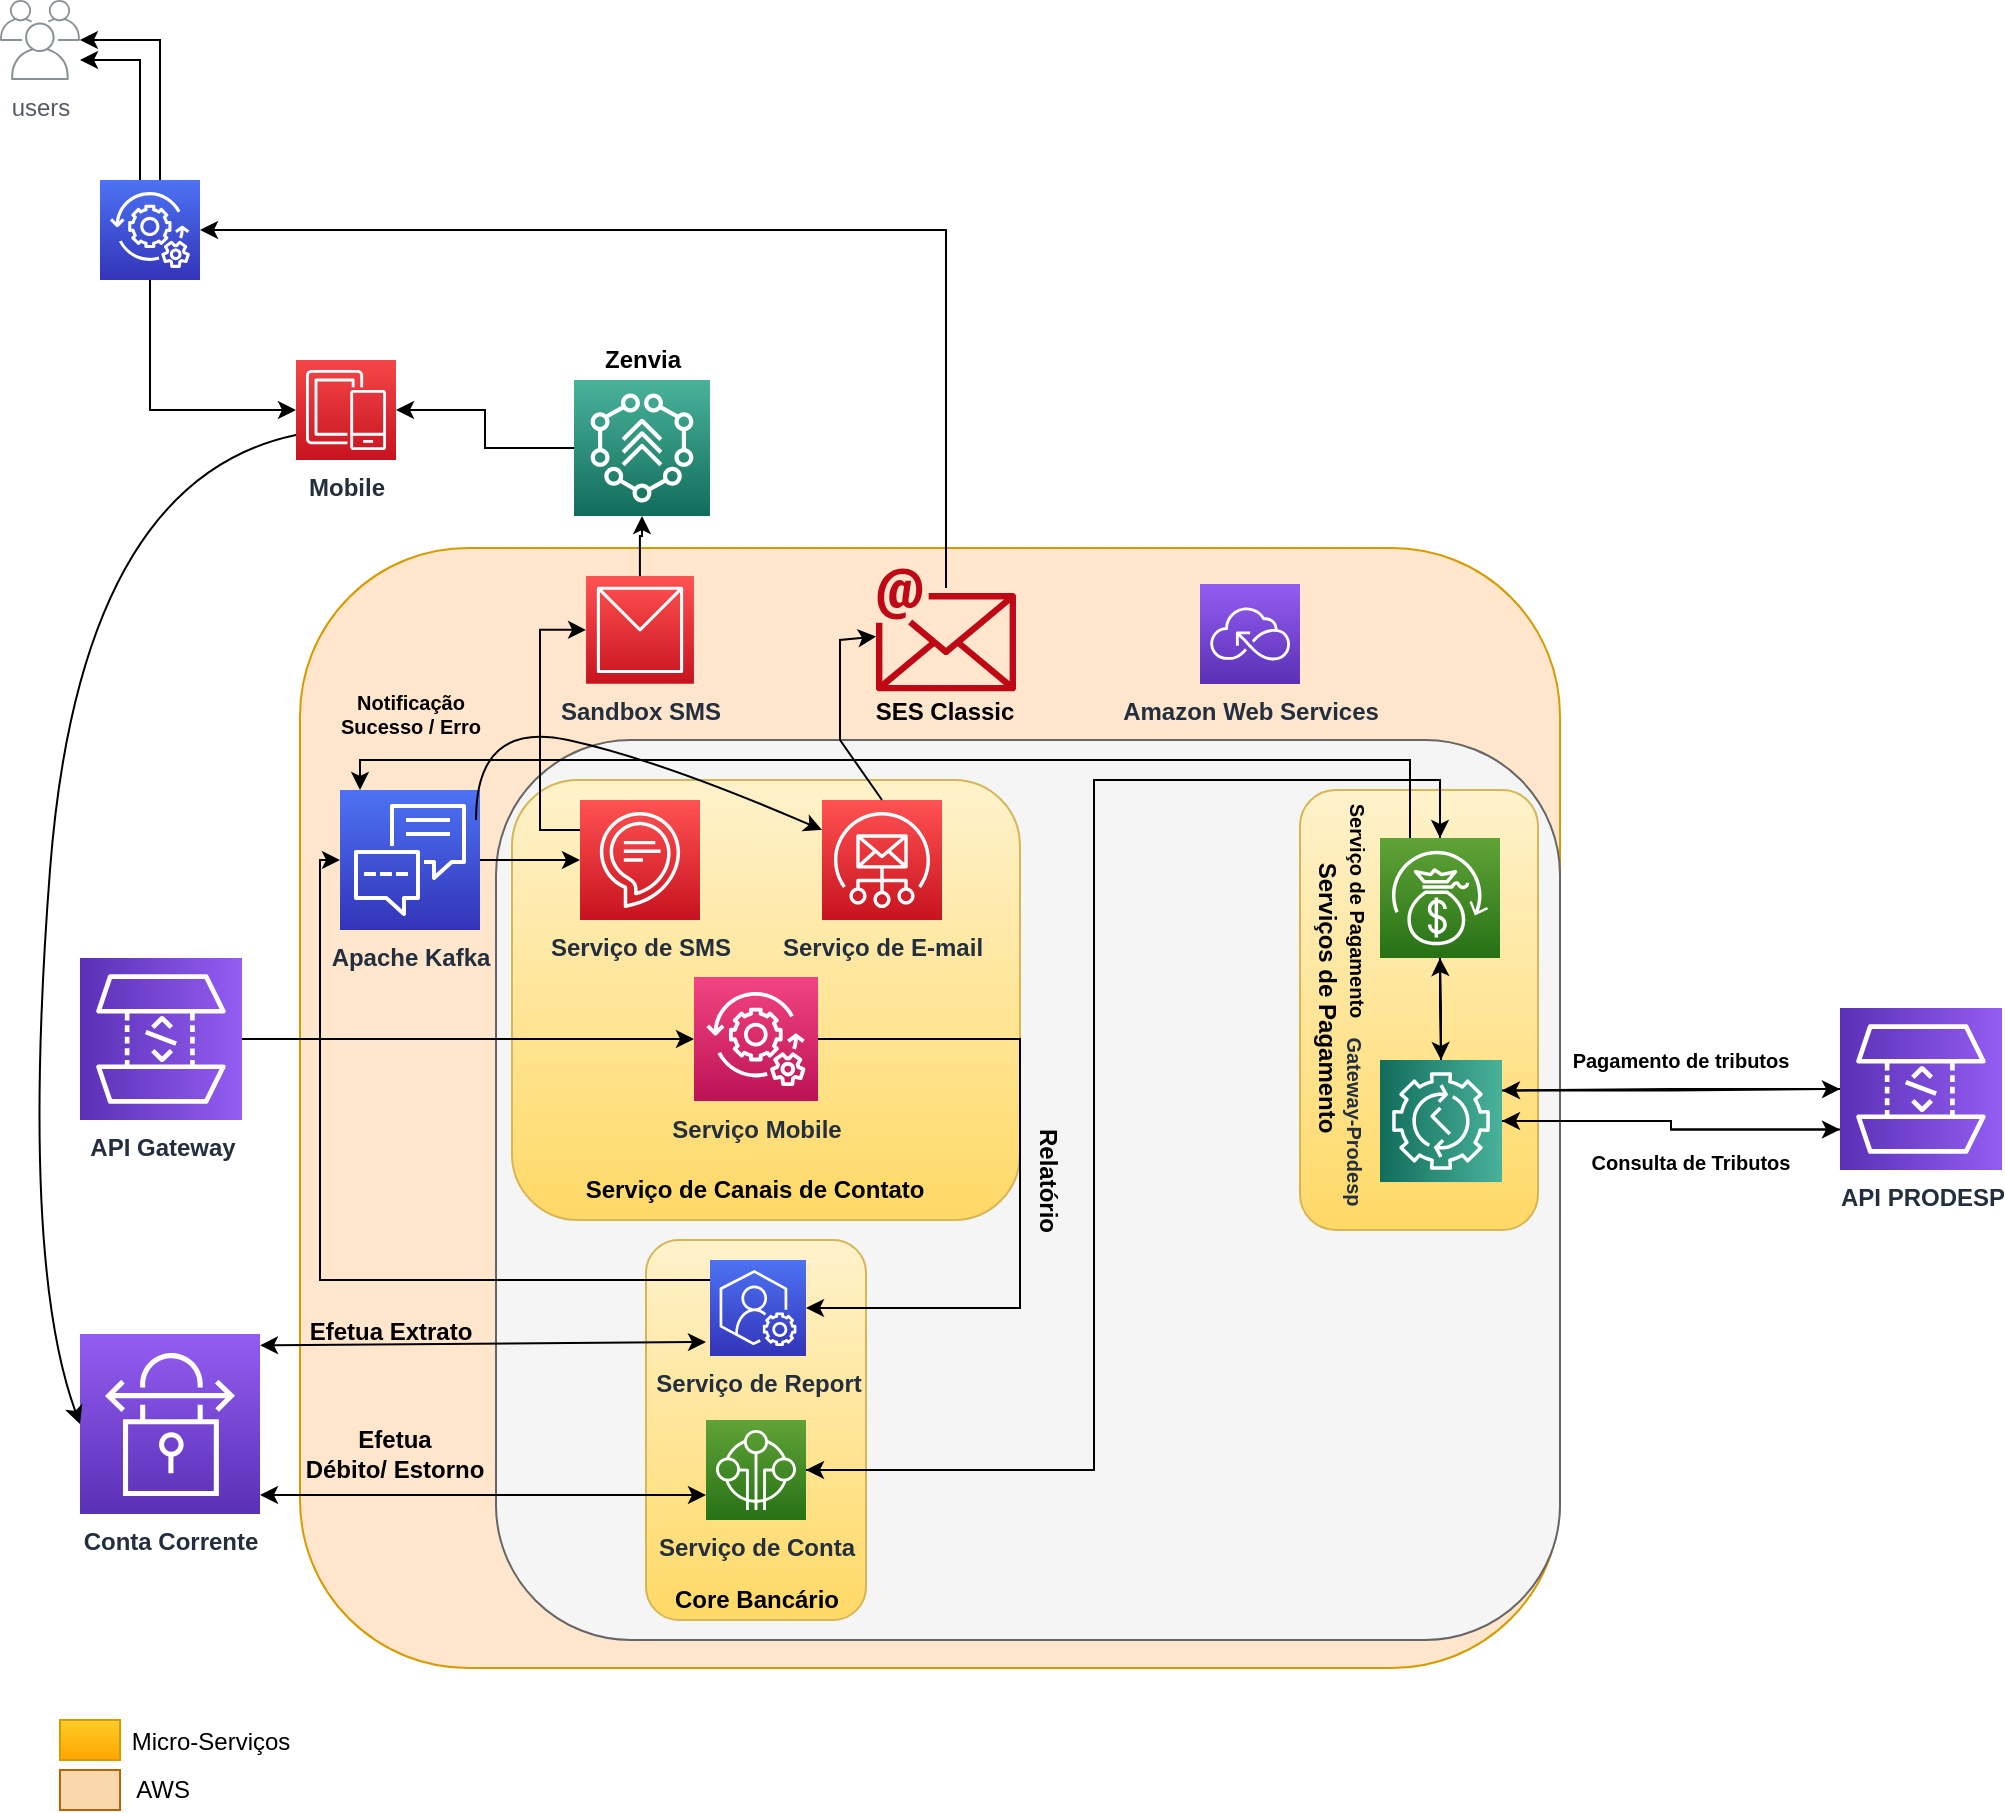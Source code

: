 <mxfile version="16.2.4" type="github">
  <diagram id="jTAJRtiviT8hBtKBQoAz" name="Page-1">
    <mxGraphModel dx="1422" dy="794" grid="1" gridSize="10" guides="1" tooltips="1" connect="1" arrows="1" fold="1" page="1" pageScale="1" pageWidth="850" pageHeight="1100" math="0" shadow="0">
      <root>
        <mxCell id="0" />
        <mxCell id="1" parent="0" />
        <mxCell id="WUm8NI64qV-XtA0xntOc-8" value="" style="rounded=1;whiteSpace=wrap;html=1;fillColor=#ffe6cc;strokeColor=#d79b00;fontStyle=1" parent="1" vertex="1">
          <mxGeometry x="160" y="294" width="630" height="560" as="geometry" />
        </mxCell>
        <mxCell id="WUm8NI64qV-XtA0xntOc-9" value="Mobile&lt;br&gt;" style="sketch=0;points=[[0,0,0],[0.25,0,0],[0.5,0,0],[0.75,0,0],[1,0,0],[0,1,0],[0.25,1,0],[0.5,1,0],[0.75,1,0],[1,1,0],[0,0.25,0],[0,0.5,0],[0,0.75,0],[1,0.25,0],[1,0.5,0],[1,0.75,0]];outlineConnect=0;fontColor=#232F3E;gradientColor=#F54749;gradientDirection=north;fillColor=#C7131F;strokeColor=#ffffff;dashed=0;verticalLabelPosition=bottom;verticalAlign=top;align=center;html=1;fontSize=12;fontStyle=1;aspect=fixed;shape=mxgraph.aws4.resourceIcon;resIcon=mxgraph.aws4.mobile;" parent="1" vertex="1">
          <mxGeometry x="158" y="200" width="50" height="50" as="geometry" />
        </mxCell>
        <mxCell id="WUm8NI64qV-XtA0xntOc-21" style="edgeStyle=orthogonalEdgeStyle;rounded=0;orthogonalLoop=1;jettySize=auto;html=1;" parent="1" source="WUm8NI64qV-XtA0xntOc-10" target="WUm8NI64qV-XtA0xntOc-18" edge="1">
          <mxGeometry relative="1" as="geometry">
            <Array as="points">
              <mxPoint x="90" y="140" />
              <mxPoint x="90" y="40" />
            </Array>
          </mxGeometry>
        </mxCell>
        <mxCell id="WUm8NI64qV-XtA0xntOc-22" style="edgeStyle=orthogonalEdgeStyle;rounded=0;orthogonalLoop=1;jettySize=auto;html=1;entryX=1.001;entryY=0.75;entryDx=0;entryDy=0;entryPerimeter=0;" parent="1" source="WUm8NI64qV-XtA0xntOc-10" target="WUm8NI64qV-XtA0xntOc-18" edge="1">
          <mxGeometry relative="1" as="geometry">
            <mxPoint x="60" y="50" as="targetPoint" />
            <Array as="points">
              <mxPoint x="80" y="130" />
              <mxPoint x="80" y="50" />
            </Array>
          </mxGeometry>
        </mxCell>
        <mxCell id="a-TNvxgOsw7faXksnlnq-71" style="edgeStyle=orthogonalEdgeStyle;rounded=0;orthogonalLoop=1;jettySize=auto;html=1;exitX=0.5;exitY=1;exitDx=0;exitDy=0;exitPerimeter=0;entryX=0;entryY=0.5;entryDx=0;entryDy=0;entryPerimeter=0;fontSize=10;" parent="1" source="WUm8NI64qV-XtA0xntOc-10" target="WUm8NI64qV-XtA0xntOc-9" edge="1">
          <mxGeometry relative="1" as="geometry" />
        </mxCell>
        <mxCell id="WUm8NI64qV-XtA0xntOc-10" value="" style="sketch=0;points=[[0,0,0],[0.25,0,0],[0.5,0,0],[0.75,0,0],[1,0,0],[0,1,0],[0.25,1,0],[0.5,1,0],[0.75,1,0],[1,1,0],[0,0.25,0],[0,0.5,0],[0,0.75,0],[1,0.25,0],[1,0.5,0],[1,0.75,0]];outlineConnect=0;fontColor=#232F3E;gradientColor=#4D72F3;gradientDirection=north;fillColor=#3334B9;strokeColor=#ffffff;dashed=0;verticalLabelPosition=bottom;verticalAlign=top;align=center;html=1;fontSize=12;fontStyle=0;aspect=fixed;shape=mxgraph.aws4.resourceIcon;resIcon=mxgraph.aws4.managed_services;" parent="1" vertex="1">
          <mxGeometry x="60" y="110" width="50" height="50" as="geometry" />
        </mxCell>
        <mxCell id="WUm8NI64qV-XtA0xntOc-13" value="" style="rounded=1;whiteSpace=wrap;html=1;fillColor=#f5f5f5;fontColor=#333333;strokeColor=#666666;fontStyle=1" parent="1" vertex="1">
          <mxGeometry x="258" y="390" width="532" height="450" as="geometry" />
        </mxCell>
        <mxCell id="WUm8NI64qV-XtA0xntOc-18" value="users" style="sketch=0;outlineConnect=0;gradientColor=none;fontColor=#545B64;strokeColor=none;fillColor=#879196;dashed=0;verticalLabelPosition=bottom;verticalAlign=top;align=center;html=1;fontSize=12;fontStyle=0;aspect=fixed;shape=mxgraph.aws4.illustration_users;pointerEvents=1" parent="1" vertex="1">
          <mxGeometry x="10" y="20" width="40" height="40" as="geometry" />
        </mxCell>
        <mxCell id="WUm8NI64qV-XtA0xntOc-32" value="" style="rounded=1;whiteSpace=wrap;html=1;fillColor=#fff2cc;strokeColor=#d6b656;fontStyle=1;gradientColor=#ffd966;" parent="1" vertex="1">
          <mxGeometry x="266" y="410" width="254" height="220" as="geometry" />
        </mxCell>
        <mxCell id="WUm8NI64qV-XtA0xntOc-33" value="" style="rounded=1;whiteSpace=wrap;html=1;fillColor=#fff2cc;strokeColor=#d6b656;fontStyle=1;gradientColor=#ffd966;" parent="1" vertex="1">
          <mxGeometry x="660" y="415" width="119" height="220" as="geometry" />
        </mxCell>
        <mxCell id="WUm8NI64qV-XtA0xntOc-34" value="" style="rounded=1;whiteSpace=wrap;html=1;fillColor=#fff2cc;strokeColor=#d6b656;fontStyle=1;gradientColor=#ffd966;" parent="1" vertex="1">
          <mxGeometry x="333" y="640" width="110" height="190" as="geometry" />
        </mxCell>
        <mxCell id="WUm8NI64qV-XtA0xntOc-37" value="Serviço de E-mail" style="sketch=0;points=[[0,0,0],[0.25,0,0],[0.5,0,0],[0.75,0,0],[1,0,0],[0,1,0],[0.25,1,0],[0.5,1,0],[0.75,1,0],[1,1,0],[0,0.25,0],[0,0.5,0],[0,0.75,0],[1,0.25,0],[1,0.5,0],[1,0.75,0]];outlineConnect=0;fontColor=#232F3E;gradientColor=#FF5252;gradientDirection=north;fillColor=#C7131F;strokeColor=#ffffff;dashed=0;verticalLabelPosition=bottom;verticalAlign=top;align=center;html=1;fontSize=12;fontStyle=1;aspect=fixed;shape=mxgraph.aws4.resourceIcon;resIcon=mxgraph.aws4.simple_email_service;" parent="1" vertex="1">
          <mxGeometry x="421" y="420" width="60" height="60" as="geometry" />
        </mxCell>
        <mxCell id="a-TNvxgOsw7faXksnlnq-72" style="edgeStyle=orthogonalEdgeStyle;rounded=0;orthogonalLoop=1;jettySize=auto;html=1;entryX=1;entryY=0.5;entryDx=0;entryDy=0;entryPerimeter=0;fontSize=10;" parent="1" source="WUm8NI64qV-XtA0xntOc-39" target="WUm8NI64qV-XtA0xntOc-10" edge="1">
          <mxGeometry relative="1" as="geometry">
            <Array as="points">
              <mxPoint x="483" y="135" />
            </Array>
          </mxGeometry>
        </mxCell>
        <mxCell id="WUm8NI64qV-XtA0xntOc-39" value="" style="sketch=0;outlineConnect=0;fontColor=#232F3E;gradientColor=none;fillColor=#BF0816;strokeColor=none;dashed=0;verticalLabelPosition=bottom;verticalAlign=top;align=center;html=1;fontSize=12;fontStyle=1;aspect=fixed;shape=mxgraph.aws4.email;" parent="1" vertex="1">
          <mxGeometry x="448" y="304" width="70" height="61.91" as="geometry" />
        </mxCell>
        <mxCell id="a-TNvxgOsw7faXksnlnq-2" style="edgeStyle=orthogonalEdgeStyle;rounded=0;orthogonalLoop=1;jettySize=auto;html=1;entryX=0;entryY=0.5;entryDx=0;entryDy=0;entryPerimeter=0;fontStyle=1" parent="1" source="WUm8NI64qV-XtA0xntOc-41" target="WUm8NI64qV-XtA0xntOc-51" edge="1">
          <mxGeometry relative="1" as="geometry" />
        </mxCell>
        <mxCell id="WUm8NI64qV-XtA0xntOc-41" value="API Gateway" style="sketch=0;points=[[0,0,0],[0.25,0,0],[0.5,0,0],[0.75,0,0],[1,0,0],[0,1,0],[0.25,1,0],[0.5,1,0],[0.75,1,0],[1,1,0],[0,0.25,0],[0,0.5,0],[0,0.75,0],[1,0.25,0],[1,0.5,0],[1,0.75,0]];outlineConnect=0;fontColor=#232F3E;gradientColor=#945DF2;gradientDirection=north;fillColor=#5A30B5;strokeColor=#ffffff;dashed=0;verticalLabelPosition=bottom;verticalAlign=top;align=center;html=1;fontSize=12;fontStyle=1;aspect=fixed;shape=mxgraph.aws4.resourceIcon;resIcon=mxgraph.aws4.api_gateway;rotation=0;direction=south;" parent="1" vertex="1">
          <mxGeometry x="50" y="499" width="81" height="81" as="geometry" />
        </mxCell>
        <mxCell id="WUm8NI64qV-XtA0xntOc-45" value="Amazon Web Services" style="sketch=0;points=[[0,0,0],[0.25,0,0],[0.5,0,0],[0.75,0,0],[1,0,0],[0,1,0],[0.25,1,0],[0.5,1,0],[0.75,1,0],[1,1,0],[0,0.25,0],[0,0.5,0],[0,0.75,0],[1,0.25,0],[1,0.5,0],[1,0.75,0]];outlineConnect=0;fontColor=#232F3E;gradientColor=#945DF2;gradientDirection=north;fillColor=#5A30B5;strokeColor=#ffffff;dashed=0;verticalLabelPosition=bottom;verticalAlign=top;align=center;html=1;fontSize=12;fontStyle=1;aspect=fixed;shape=mxgraph.aws4.resourceIcon;resIcon=mxgraph.aws4.serverless;" parent="1" vertex="1">
          <mxGeometry x="610" y="311.97" width="50" height="50" as="geometry" />
        </mxCell>
        <mxCell id="a-TNvxgOsw7faXksnlnq-75" style="edgeStyle=orthogonalEdgeStyle;rounded=0;orthogonalLoop=1;jettySize=auto;html=1;entryX=0.5;entryY=1;entryDx=0;entryDy=0;entryPerimeter=0;fontSize=10;" parent="1" source="WUm8NI64qV-XtA0xntOc-48" target="a-TNvxgOsw7faXksnlnq-74" edge="1">
          <mxGeometry relative="1" as="geometry" />
        </mxCell>
        <mxCell id="WUm8NI64qV-XtA0xntOc-48" value="Sandbox SMS" style="sketch=0;points=[[0,0,0],[0.25,0,0],[0.5,0,0],[0.75,0,0],[1,0,0],[0,1,0],[0.25,1,0],[0.5,1,0],[0.75,1,0],[1,1,0],[0,0.25,0],[0,0.5,0],[0,0.75,0],[1,0.25,0],[1,0.5,0],[1,0.75,0]];outlineConnect=0;fontColor=#232F3E;gradientColor=#FF5252;gradientDirection=north;fillColor=#C7131F;strokeColor=#ffffff;dashed=0;verticalLabelPosition=bottom;verticalAlign=top;align=center;html=1;fontSize=12;fontStyle=1;aspect=fixed;shape=mxgraph.aws4.resourceIcon;resIcon=mxgraph.aws4.workmail;" parent="1" vertex="1">
          <mxGeometry x="303.03" y="307.97" width="53.94" height="53.94" as="geometry" />
        </mxCell>
        <mxCell id="a-TNvxgOsw7faXksnlnq-3" style="edgeStyle=orthogonalEdgeStyle;rounded=0;orthogonalLoop=1;jettySize=auto;html=1;fontStyle=1" parent="1" source="WUm8NI64qV-XtA0xntOc-50" target="a-TNvxgOsw7faXksnlnq-1" edge="1">
          <mxGeometry relative="1" as="geometry" />
        </mxCell>
        <mxCell id="WUm8NI64qV-XtA0xntOc-50" value="Apache Kafka" style="sketch=0;points=[[0,0,0],[0.25,0,0],[0.5,0,0],[0.75,0,0],[1,0,0],[0,1,0],[0.25,1,0],[0.5,1,0],[0.75,1,0],[1,1,0],[0,0.25,0],[0,0.5,0],[0,0.75,0],[1,0.25,0],[1,0.5,0],[1,0.75,0]];outlineConnect=0;fontColor=#232F3E;gradientColor=#4D72F3;gradientDirection=north;fillColor=#3334B9;strokeColor=#ffffff;dashed=0;verticalLabelPosition=bottom;verticalAlign=top;align=center;html=1;fontSize=12;fontStyle=1;aspect=fixed;shape=mxgraph.aws4.resourceIcon;resIcon=mxgraph.aws4.customer_engagement;rotation=0;" parent="1" vertex="1">
          <mxGeometry x="180" y="415" width="70" height="70" as="geometry" />
        </mxCell>
        <mxCell id="a-TNvxgOsw7faXksnlnq-101" style="edgeStyle=orthogonalEdgeStyle;rounded=0;orthogonalLoop=1;jettySize=auto;html=1;entryX=1;entryY=0.5;entryDx=0;entryDy=0;entryPerimeter=0;fontSize=12;" parent="1" source="WUm8NI64qV-XtA0xntOc-51" target="a-TNvxgOsw7faXksnlnq-5" edge="1">
          <mxGeometry relative="1" as="geometry">
            <Array as="points">
              <mxPoint x="520" y="540" />
              <mxPoint x="520" y="674" />
            </Array>
          </mxGeometry>
        </mxCell>
        <mxCell id="WUm8NI64qV-XtA0xntOc-51" value="Serviço Mobile" style="sketch=0;points=[[0,0,0],[0.25,0,0],[0.5,0,0],[0.75,0,0],[1,0,0],[0,1,0],[0.25,1,0],[0.5,1,0],[0.75,1,0],[1,1,0],[0,0.25,0],[0,0.5,0],[0,0.75,0],[1,0.25,0],[1,0.5,0],[1,0.75,0]];points=[[0,0,0],[0.25,0,0],[0.5,0,0],[0.75,0,0],[1,0,0],[0,1,0],[0.25,1,0],[0.5,1,0],[0.75,1,0],[1,1,0],[0,0.25,0],[0,0.5,0],[0,0.75,0],[1,0.25,0],[1,0.5,0],[1,0.75,0]];outlineConnect=0;fontColor=#232F3E;gradientColor=#F34482;gradientDirection=north;fillColor=#BC1356;strokeColor=#ffffff;dashed=0;verticalLabelPosition=bottom;verticalAlign=top;align=center;html=1;fontSize=12;fontStyle=1;aspect=fixed;shape=mxgraph.aws4.resourceIcon;resIcon=mxgraph.aws4.managed_services;" parent="1" vertex="1">
          <mxGeometry x="357" y="508.5" width="62" height="62" as="geometry" />
        </mxCell>
        <mxCell id="a-TNvxgOsw7faXksnlnq-52" style="edgeStyle=orthogonalEdgeStyle;rounded=0;orthogonalLoop=1;jettySize=auto;html=1;exitX=0;exitY=0.25;exitDx=0;exitDy=0;exitPerimeter=0;entryX=0;entryY=0.5;entryDx=0;entryDy=0;entryPerimeter=0;fontSize=10;" parent="1" source="a-TNvxgOsw7faXksnlnq-1" target="WUm8NI64qV-XtA0xntOc-48" edge="1">
          <mxGeometry relative="1" as="geometry" />
        </mxCell>
        <mxCell id="a-TNvxgOsw7faXksnlnq-1" value="Serviço de SMS" style="sketch=0;points=[[0,0,0],[0.25,0,0],[0.5,0,0],[0.75,0,0],[1,0,0],[0,1,0],[0.25,1,0],[0.5,1,0],[0.75,1,0],[1,1,0],[0,0.25,0],[0,0.5,0],[0,0.75,0],[1,0.25,0],[1,0.5,0],[1,0.75,0]];outlineConnect=0;fontColor=#232F3E;gradientColor=#FF5252;gradientDirection=north;fillColor=#C7131F;strokeColor=#ffffff;dashed=0;verticalLabelPosition=bottom;verticalAlign=top;align=center;html=1;fontSize=12;fontStyle=1;aspect=fixed;shape=mxgraph.aws4.resourceIcon;resIcon=mxgraph.aws4.alexa_for_business;" parent="1" vertex="1">
          <mxGeometry x="300" y="420" width="60" height="60" as="geometry" />
        </mxCell>
        <mxCell id="a-TNvxgOsw7faXksnlnq-93" style="edgeStyle=orthogonalEdgeStyle;rounded=0;orthogonalLoop=1;jettySize=auto;html=1;entryX=0.5;entryY=0;entryDx=0;entryDy=0;entryPerimeter=0;fontSize=12;" parent="1" source="a-TNvxgOsw7faXksnlnq-7" target="a-TNvxgOsw7faXksnlnq-53" edge="1">
          <mxGeometry relative="1" as="geometry">
            <Array as="points">
              <mxPoint x="557" y="755" />
              <mxPoint x="557" y="410" />
              <mxPoint x="730" y="410" />
            </Array>
          </mxGeometry>
        </mxCell>
        <mxCell id="a-TNvxgOsw7faXksnlnq-7" value="Serviço de Conta" style="sketch=0;points=[[0,0,0],[0.25,0,0],[0.5,0,0],[0.75,0,0],[1,0,0],[0,1,0],[0.25,1,0],[0.5,1,0],[0.75,1,0],[1,1,0],[0,0.25,0],[0,0.5,0],[0,0.75,0],[1,0.25,0],[1,0.5,0],[1,0.75,0]];outlineConnect=0;fontColor=#232F3E;gradientColor=#60A337;gradientDirection=north;fillColor=#277116;strokeColor=#ffffff;dashed=0;verticalLabelPosition=bottom;verticalAlign=top;align=center;html=1;fontSize=12;fontStyle=1;aspect=fixed;shape=mxgraph.aws4.resourceIcon;resIcon=mxgraph.aws4.internet_of_things;" parent="1" vertex="1">
          <mxGeometry x="363" y="730" width="50" height="50" as="geometry" />
        </mxCell>
        <mxCell id="a-TNvxgOsw7faXksnlnq-12" value="Conta Corrente" style="sketch=0;points=[[0,0,0],[0.25,0,0],[0.5,0,0],[0.75,0,0],[1,0,0],[0,1,0],[0.25,1,0],[0.5,1,0],[0.75,1,0],[1,1,0],[0,0.25,0],[0,0.5,0],[0,0.75,0],[1,0.25,0],[1,0.5,0],[1,0.75,0]];outlineConnect=0;fontColor=#232F3E;gradientColor=#945DF2;gradientDirection=north;fillColor=#5A30B5;strokeColor=#ffffff;dashed=0;verticalLabelPosition=bottom;verticalAlign=top;align=center;html=1;fontSize=12;fontStyle=1;aspect=fixed;shape=mxgraph.aws4.resourceIcon;resIcon=mxgraph.aws4.site_to_site_vpn;" parent="1" vertex="1">
          <mxGeometry x="50" y="687" width="90" height="90" as="geometry" />
        </mxCell>
        <mxCell id="a-TNvxgOsw7faXksnlnq-20" value="&lt;span&gt;Efetua &lt;br&gt;Débito/ Estorno&lt;/span&gt;" style="text;html=1;align=center;verticalAlign=middle;resizable=0;points=[];autosize=1;strokeColor=none;fillColor=none;fontStyle=1" parent="1" vertex="1">
          <mxGeometry x="157" y="732" width="100" height="30" as="geometry" />
        </mxCell>
        <mxCell id="a-TNvxgOsw7faXksnlnq-25" value="Efetua Extrato" style="text;html=1;align=center;verticalAlign=middle;resizable=0;points=[];autosize=1;strokeColor=none;fillColor=none;fontStyle=1" parent="1" vertex="1">
          <mxGeometry x="155" y="676" width="100" height="20" as="geometry" />
        </mxCell>
        <mxCell id="a-TNvxgOsw7faXksnlnq-29" value="Core Bancário" style="text;html=1;align=center;verticalAlign=middle;resizable=0;points=[];autosize=1;strokeColor=none;fillColor=none;fontStyle=1" parent="1" vertex="1">
          <mxGeometry x="338" y="810" width="100" height="20" as="geometry" />
        </mxCell>
        <mxCell id="a-TNvxgOsw7faXksnlnq-30" value="Serviço de Canais de Contato" style="text;html=1;align=center;verticalAlign=middle;resizable=0;points=[];autosize=1;strokeColor=none;fillColor=none;fontStyle=1" parent="1" vertex="1">
          <mxGeometry x="297" y="605" width="180" height="20" as="geometry" />
        </mxCell>
        <mxCell id="a-TNvxgOsw7faXksnlnq-41" style="edgeStyle=orthogonalEdgeStyle;rounded=0;orthogonalLoop=1;jettySize=auto;html=1;exitX=0.75;exitY=1;exitDx=0;exitDy=0;exitPerimeter=0;entryX=0.5;entryY=0;entryDx=0;entryDy=0;entryPerimeter=0;" parent="1" source="a-TNvxgOsw7faXksnlnq-31" target="a-TNvxgOsw7faXksnlnq-36" edge="1">
          <mxGeometry relative="1" as="geometry" />
        </mxCell>
        <mxCell id="a-TNvxgOsw7faXksnlnq-42" style="edgeStyle=orthogonalEdgeStyle;rounded=0;orthogonalLoop=1;jettySize=auto;html=1;exitX=0.5;exitY=1;exitDx=0;exitDy=0;exitPerimeter=0;entryX=0.25;entryY=0;entryDx=0;entryDy=0;entryPerimeter=0;" parent="1" source="a-TNvxgOsw7faXksnlnq-31" target="a-TNvxgOsw7faXksnlnq-36" edge="1">
          <mxGeometry relative="1" as="geometry" />
        </mxCell>
        <mxCell id="a-TNvxgOsw7faXksnlnq-31" value="API PRODESP" style="sketch=0;points=[[0,0,0],[0.25,0,0],[0.5,0,0],[0.75,0,0],[1,0,0],[0,1,0],[0.25,1,0],[0.5,1,0],[0.75,1,0],[1,1,0],[0,0.25,0],[0,0.5,0],[0,0.75,0],[1,0.25,0],[1,0.5,0],[1,0.75,0]];outlineConnect=0;fontColor=#232F3E;gradientColor=#945DF2;gradientDirection=north;fillColor=#5A30B5;strokeColor=#ffffff;dashed=0;verticalLabelPosition=bottom;verticalAlign=top;align=center;html=1;fontSize=12;fontStyle=1;aspect=fixed;shape=mxgraph.aws4.resourceIcon;resIcon=mxgraph.aws4.api_gateway;rotation=0;direction=south;" parent="1" vertex="1">
          <mxGeometry x="930" y="524" width="81" height="81" as="geometry" />
        </mxCell>
        <mxCell id="a-TNvxgOsw7faXksnlnq-35" value="" style="curved=1;endArrow=classic;html=1;rounded=0;entryX=0;entryY=0.5;entryDx=0;entryDy=0;entryPerimeter=0;exitX=0;exitY=0.75;exitDx=0;exitDy=0;exitPerimeter=0;" parent="1" source="WUm8NI64qV-XtA0xntOc-9" target="a-TNvxgOsw7faXksnlnq-12" edge="1">
          <mxGeometry width="50" height="50" relative="1" as="geometry">
            <mxPoint x="65.5" y="330" as="sourcePoint" />
            <mxPoint x="115.5" y="280" as="targetPoint" />
            <Array as="points">
              <mxPoint x="50" y="260" />
              <mxPoint x="20" y="650" />
            </Array>
          </mxGeometry>
        </mxCell>
        <mxCell id="a-TNvxgOsw7faXksnlnq-39" style="edgeStyle=orthogonalEdgeStyle;rounded=0;orthogonalLoop=1;jettySize=auto;html=1;entryX=0.75;entryY=1;entryDx=0;entryDy=0;entryPerimeter=0;" parent="1" source="a-TNvxgOsw7faXksnlnq-36" target="a-TNvxgOsw7faXksnlnq-31" edge="1">
          <mxGeometry relative="1" as="geometry" />
        </mxCell>
        <mxCell id="a-TNvxgOsw7faXksnlnq-40" style="edgeStyle=orthogonalEdgeStyle;rounded=0;orthogonalLoop=1;jettySize=auto;html=1;exitX=0.25;exitY=0;exitDx=0;exitDy=0;exitPerimeter=0;entryX=0.5;entryY=1;entryDx=0;entryDy=0;entryPerimeter=0;" parent="1" source="a-TNvxgOsw7faXksnlnq-36" target="a-TNvxgOsw7faXksnlnq-31" edge="1">
          <mxGeometry relative="1" as="geometry" />
        </mxCell>
        <mxCell id="a-TNvxgOsw7faXksnlnq-57" style="edgeStyle=orthogonalEdgeStyle;rounded=0;orthogonalLoop=1;jettySize=auto;html=1;entryX=0.5;entryY=1;entryDx=0;entryDy=0;entryPerimeter=0;fontSize=12;" parent="1" source="a-TNvxgOsw7faXksnlnq-36" target="a-TNvxgOsw7faXksnlnq-53" edge="1">
          <mxGeometry relative="1" as="geometry" />
        </mxCell>
        <mxCell id="a-TNvxgOsw7faXksnlnq-36" value="Gateway-Prodesp" style="sketch=0;points=[[0,0,0],[0.25,0,0],[0.5,0,0],[0.75,0,0],[1,0,0],[0,1,0],[0.25,1,0],[0.5,1,0],[0.75,1,0],[1,1,0],[0,0.25,0],[0,0.5,0],[0,0.75,0],[1,0.25,0],[1,0.5,0],[1,0.75,0]];outlineConnect=0;fontColor=#232F3E;gradientColor=#4AB29A;gradientDirection=north;fillColor=#116D5B;strokeColor=#ffffff;dashed=0;verticalLabelPosition=bottom;verticalAlign=top;align=center;html=1;fontSize=10;fontStyle=1;aspect=fixed;shape=mxgraph.aws4.resourceIcon;resIcon=mxgraph.aws4.devops_guru;rotation=90;" parent="1" vertex="1">
          <mxGeometry x="700" y="550" width="61" height="61" as="geometry" />
        </mxCell>
        <mxCell id="a-TNvxgOsw7faXksnlnq-43" value="Consulta de Tributos" style="text;html=1;align=center;verticalAlign=middle;resizable=0;points=[];autosize=1;strokeColor=none;fillColor=none;fontSize=10;fontStyle=1" parent="1" vertex="1">
          <mxGeometry x="800" y="591" width="110" height="20" as="geometry" />
        </mxCell>
        <mxCell id="a-TNvxgOsw7faXksnlnq-45" value="Pagamento de tributos" style="text;html=1;align=center;verticalAlign=middle;resizable=0;points=[];autosize=1;strokeColor=none;fillColor=none;fontSize=10;fontStyle=1" parent="1" vertex="1">
          <mxGeometry x="790" y="540" width="120" height="20" as="geometry" />
        </mxCell>
        <mxCell id="a-TNvxgOsw7faXksnlnq-47" value="" style="curved=1;endArrow=classic;html=1;rounded=0;fontSize=10;entryX=0;entryY=0.25;entryDx=0;entryDy=0;entryPerimeter=0;" parent="1" target="WUm8NI64qV-XtA0xntOc-37" edge="1">
          <mxGeometry width="50" height="50" relative="1" as="geometry">
            <mxPoint x="248" y="430" as="sourcePoint" />
            <mxPoint x="298" y="380" as="targetPoint" />
            <Array as="points">
              <mxPoint x="248" y="380" />
              <mxPoint x="340" y="400" />
            </Array>
          </mxGeometry>
        </mxCell>
        <mxCell id="a-TNvxgOsw7faXksnlnq-50" value="" style="endArrow=classic;html=1;rounded=0;fontSize=10;exitX=0.5;exitY=0;exitDx=0;exitDy=0;exitPerimeter=0;" parent="1" source="WUm8NI64qV-XtA0xntOc-37" target="WUm8NI64qV-XtA0xntOc-39" edge="1">
          <mxGeometry width="50" height="50" relative="1" as="geometry">
            <mxPoint x="440" y="420" as="sourcePoint" />
            <mxPoint x="490" y="370" as="targetPoint" />
            <Array as="points">
              <mxPoint x="430" y="390" />
              <mxPoint x="430" y="340" />
            </Array>
          </mxGeometry>
        </mxCell>
        <mxCell id="a-TNvxgOsw7faXksnlnq-56" style="edgeStyle=orthogonalEdgeStyle;rounded=0;orthogonalLoop=1;jettySize=auto;html=1;entryX=0;entryY=0.5;entryDx=0;entryDy=0;entryPerimeter=0;fontSize=12;" parent="1" source="a-TNvxgOsw7faXksnlnq-53" target="a-TNvxgOsw7faXksnlnq-36" edge="1">
          <mxGeometry relative="1" as="geometry" />
        </mxCell>
        <mxCell id="a-TNvxgOsw7faXksnlnq-66" style="edgeStyle=orthogonalEdgeStyle;rounded=0;orthogonalLoop=1;jettySize=auto;html=1;exitX=0.25;exitY=0;exitDx=0;exitDy=0;exitPerimeter=0;fontSize=10;" parent="1" source="a-TNvxgOsw7faXksnlnq-53" edge="1">
          <mxGeometry relative="1" as="geometry">
            <mxPoint x="190" y="415" as="targetPoint" />
            <Array as="points">
              <mxPoint x="715" y="400" />
              <mxPoint x="190" y="400" />
            </Array>
          </mxGeometry>
        </mxCell>
        <mxCell id="a-TNvxgOsw7faXksnlnq-92" style="edgeStyle=orthogonalEdgeStyle;rounded=0;orthogonalLoop=1;jettySize=auto;html=1;entryX=1;entryY=0.5;entryDx=0;entryDy=0;entryPerimeter=0;fontSize=12;" parent="1" source="a-TNvxgOsw7faXksnlnq-53" target="a-TNvxgOsw7faXksnlnq-7" edge="1">
          <mxGeometry relative="1" as="geometry">
            <Array as="points">
              <mxPoint x="730" y="410" />
              <mxPoint x="557" y="410" />
              <mxPoint x="557" y="755" />
            </Array>
          </mxGeometry>
        </mxCell>
        <mxCell id="a-TNvxgOsw7faXksnlnq-53" value="" style="sketch=0;points=[[0,0,0],[0.25,0,0],[0.5,0,0],[0.75,0,0],[1,0,0],[0,1,0],[0.25,1,0],[0.5,1,0],[0.75,1,0],[1,1,0],[0,0.25,0],[0,0.5,0],[0,0.75,0],[1,0.25,0],[1,0.5,0],[1,0.75,0]];outlineConnect=0;fontColor=#232F3E;gradientColor=#60A337;gradientDirection=north;fillColor=#277116;strokeColor=#ffffff;dashed=0;verticalLabelPosition=bottom;verticalAlign=top;align=center;html=1;fontSize=12;fontStyle=0;aspect=fixed;shape=mxgraph.aws4.resourceIcon;resIcon=mxgraph.aws4.savings_plans;" parent="1" vertex="1">
          <mxGeometry x="700" y="439" width="60" height="60" as="geometry" />
        </mxCell>
        <mxCell id="a-TNvxgOsw7faXksnlnq-54" value="Serviços de Pagamento" style="text;html=1;align=center;verticalAlign=middle;resizable=0;points=[];autosize=1;strokeColor=none;fillColor=none;fontSize=12;rotation=90;fontStyle=1" parent="1" vertex="1">
          <mxGeometry x="599" y="508.5" width="150" height="20" as="geometry" />
        </mxCell>
        <mxCell id="a-TNvxgOsw7faXksnlnq-65" value="Serviço de Pagamento" style="text;html=1;align=center;verticalAlign=middle;resizable=0;points=[];autosize=1;strokeColor=none;fillColor=none;fontSize=10;rotation=90;fontStyle=1" parent="1" vertex="1">
          <mxGeometry x="629" y="465" width="120" height="20" as="geometry" />
        </mxCell>
        <mxCell id="a-TNvxgOsw7faXksnlnq-68" value="Notificação&lt;br&gt;Sucesso / Erro" style="text;html=1;align=center;verticalAlign=middle;resizable=0;points=[];autosize=1;strokeColor=none;fillColor=none;fontSize=10;fontStyle=1" parent="1" vertex="1">
          <mxGeometry x="170" y="361.97" width="90" height="30" as="geometry" />
        </mxCell>
        <mxCell id="a-TNvxgOsw7faXksnlnq-73" value="" style="endArrow=none;html=1;rounded=0;fontSize=10;" parent="1" edge="1">
          <mxGeometry width="50" height="50" relative="1" as="geometry">
            <mxPoint x="483" y="314" as="sourcePoint" />
            <mxPoint x="483" y="228" as="targetPoint" />
          </mxGeometry>
        </mxCell>
        <mxCell id="a-TNvxgOsw7faXksnlnq-76" style="edgeStyle=orthogonalEdgeStyle;rounded=0;orthogonalLoop=1;jettySize=auto;html=1;fontSize=10;" parent="1" source="a-TNvxgOsw7faXksnlnq-74" target="WUm8NI64qV-XtA0xntOc-9" edge="1">
          <mxGeometry relative="1" as="geometry" />
        </mxCell>
        <mxCell id="a-TNvxgOsw7faXksnlnq-74" value="" style="sketch=0;points=[[0,0,0],[0.25,0,0],[0.5,0,0],[0.75,0,0],[1,0,0],[0,1,0],[0.25,1,0],[0.5,1,0],[0.75,1,0],[1,1,0],[0,0.25,0],[0,0.5,0],[0,0.75,0],[1,0.25,0],[1,0.5,0],[1,0.75,0]];outlineConnect=0;fontColor=#232F3E;gradientColor=#4AB29A;gradientDirection=north;fillColor=#116D5B;strokeColor=#ffffff;dashed=0;verticalLabelPosition=bottom;verticalAlign=top;align=center;html=1;fontSize=12;fontStyle=0;aspect=fixed;shape=mxgraph.aws4.resourceIcon;resIcon=mxgraph.aws4.migration_hub;" parent="1" vertex="1">
          <mxGeometry x="297" y="210" width="68" height="68" as="geometry" />
        </mxCell>
        <mxCell id="a-TNvxgOsw7faXksnlnq-79" value="SES Classic" style="text;html=1;align=center;verticalAlign=middle;resizable=0;points=[];autosize=1;strokeColor=none;fillColor=none;fontSize=12;fontStyle=1;rotation=0;" parent="1" vertex="1">
          <mxGeometry x="442" y="365.91" width="80" height="20" as="geometry" />
        </mxCell>
        <mxCell id="a-TNvxgOsw7faXksnlnq-80" value="Zenvia" style="text;html=1;align=center;verticalAlign=middle;resizable=0;points=[];autosize=1;strokeColor=none;fillColor=none;fontSize=12;fontStyle=1" parent="1" vertex="1">
          <mxGeometry x="306" y="190" width="50" height="20" as="geometry" />
        </mxCell>
        <mxCell id="a-TNvxgOsw7faXksnlnq-86" value="" style="rounded=0;whiteSpace=wrap;html=1;fontSize=12;fillColor=#ffcd28;gradientColor=#ffa500;strokeColor=#d79b00;" parent="1" vertex="1">
          <mxGeometry x="40" y="880" width="30" height="20" as="geometry" />
        </mxCell>
        <mxCell id="a-TNvxgOsw7faXksnlnq-87" value="" style="rounded=0;whiteSpace=wrap;html=1;fontSize=12;fillColor=#fad7ac;strokeColor=#b46504;" parent="1" vertex="1">
          <mxGeometry x="40" y="905" width="30" height="20" as="geometry" />
        </mxCell>
        <mxCell id="a-TNvxgOsw7faXksnlnq-88" value="Micro-Serviços" style="text;html=1;align=center;verticalAlign=middle;resizable=0;points=[];autosize=1;strokeColor=none;fillColor=none;fontSize=12;" parent="1" vertex="1">
          <mxGeometry x="70" y="881" width="90" height="20" as="geometry" />
        </mxCell>
        <mxCell id="a-TNvxgOsw7faXksnlnq-89" value="AWS" style="text;html=1;align=center;verticalAlign=middle;resizable=0;points=[];autosize=1;strokeColor=none;fillColor=none;fontSize=12;" parent="1" vertex="1">
          <mxGeometry x="71" y="905" width="40" height="20" as="geometry" />
        </mxCell>
        <mxCell id="a-TNvxgOsw7faXksnlnq-100" style="edgeStyle=orthogonalEdgeStyle;rounded=0;orthogonalLoop=1;jettySize=auto;html=1;entryX=0;entryY=0.5;entryDx=0;entryDy=0;entryPerimeter=0;fontSize=12;" parent="1" source="a-TNvxgOsw7faXksnlnq-5" target="WUm8NI64qV-XtA0xntOc-50" edge="1">
          <mxGeometry relative="1" as="geometry">
            <Array as="points">
              <mxPoint x="170" y="660" />
              <mxPoint x="170" y="450" />
            </Array>
          </mxGeometry>
        </mxCell>
        <mxCell id="a-TNvxgOsw7faXksnlnq-5" value="Serviço de Report" style="sketch=0;points=[[0,0,0],[0.25,0,0],[0.5,0,0],[0.75,0,0],[1,0,0],[0,1,0],[0.25,1,0],[0.5,1,0],[0.75,1,0],[1,1,0],[0,0.25,0],[0,0.5,0],[0,0.75,0],[1,0.25,0],[1,0.5,0],[1,0.75,0]];outlineConnect=0;fontColor=#232F3E;gradientColor=#4D72F3;gradientDirection=north;fillColor=#3334B9;strokeColor=#ffffff;dashed=0;verticalLabelPosition=bottom;verticalAlign=top;align=center;html=1;fontSize=12;fontStyle=1;aspect=fixed;shape=mxgraph.aws4.resourceIcon;resIcon=mxgraph.aws4.support;" parent="1" vertex="1">
          <mxGeometry x="365" y="650" width="48" height="48" as="geometry" />
        </mxCell>
        <mxCell id="a-TNvxgOsw7faXksnlnq-95" value="" style="endArrow=classic;startArrow=classic;html=1;rounded=0;fontSize=12;entryX=0;entryY=0.75;entryDx=0;entryDy=0;entryPerimeter=0;exitX=1;exitY=0.894;exitDx=0;exitDy=0;exitPerimeter=0;" parent="1" source="a-TNvxgOsw7faXksnlnq-12" target="a-TNvxgOsw7faXksnlnq-7" edge="1">
          <mxGeometry width="50" height="50" relative="1" as="geometry">
            <mxPoint x="183" y="777" as="sourcePoint" />
            <mxPoint x="233" y="727" as="targetPoint" />
          </mxGeometry>
        </mxCell>
        <mxCell id="a-TNvxgOsw7faXksnlnq-97" value="" style="endArrow=classic;startArrow=classic;html=1;rounded=0;fontSize=12;entryX=0;entryY=0;entryDx=0;entryDy=0;entryPerimeter=0;" parent="1" edge="1">
          <mxGeometry width="50" height="50" relative="1" as="geometry">
            <mxPoint x="140" y="692.664" as="sourcePoint" />
            <mxPoint x="363" y="691" as="targetPoint" />
          </mxGeometry>
        </mxCell>
        <mxCell id="a-TNvxgOsw7faXksnlnq-102" value="Relatório" style="text;html=1;align=center;verticalAlign=middle;resizable=0;points=[];autosize=1;strokeColor=none;fillColor=none;fontSize=12;fontStyle=1;rotation=90;" parent="1" vertex="1">
          <mxGeometry x="499" y="600" width="70" height="20" as="geometry" />
        </mxCell>
      </root>
    </mxGraphModel>
  </diagram>
</mxfile>
